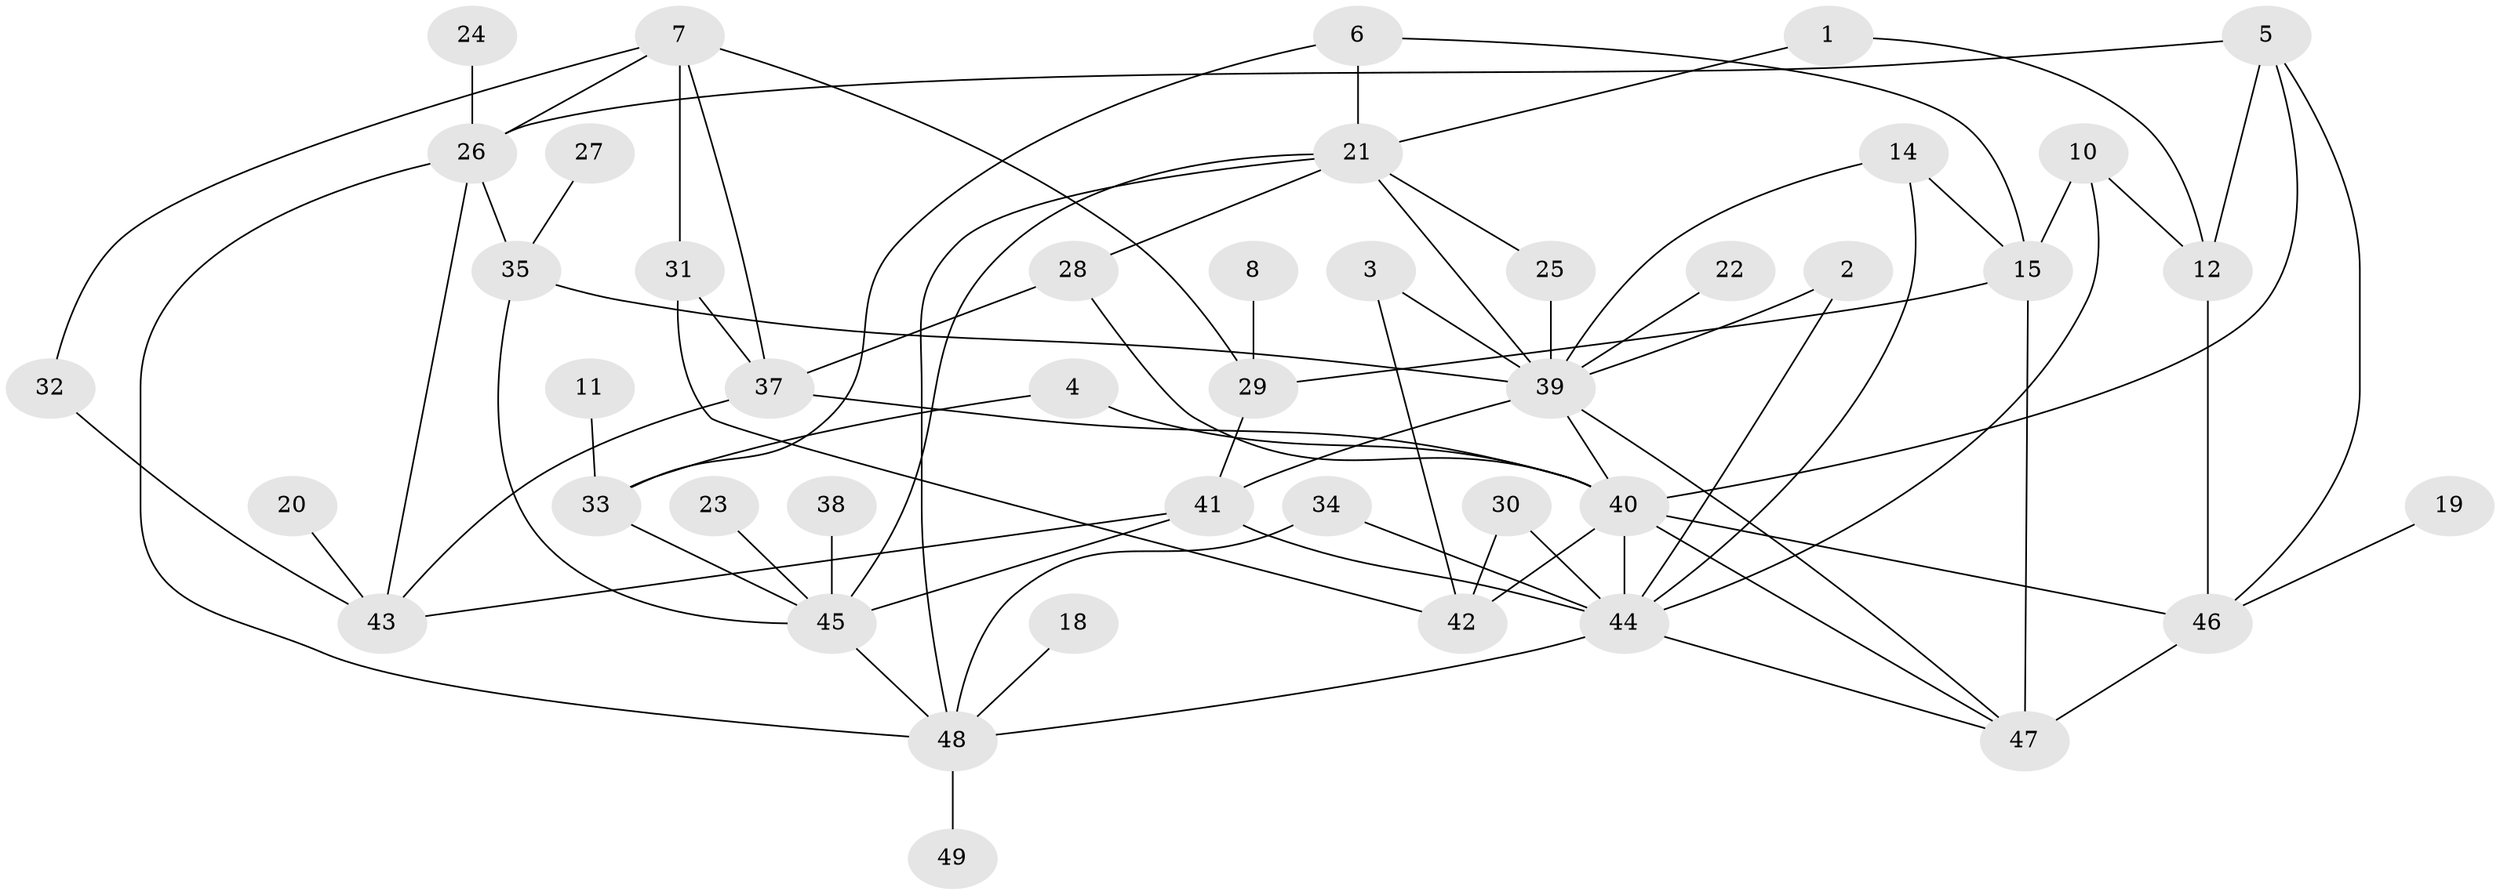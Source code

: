 // original degree distribution, {2: 0.32653061224489793, 5: 0.07142857142857142, 4: 0.12244897959183673, 3: 0.2755102040816326, 8: 0.01020408163265306, 1: 0.11224489795918367, 0: 0.05102040816326531, 6: 0.02040816326530612, 7: 0.01020408163265306}
// Generated by graph-tools (version 1.1) at 2025/49/03/09/25 03:49:03]
// undirected, 44 vertices, 78 edges
graph export_dot {
graph [start="1"]
  node [color=gray90,style=filled];
  1;
  2;
  3;
  4;
  5;
  6;
  7;
  8;
  10;
  11;
  12;
  14;
  15;
  18;
  19;
  20;
  21;
  22;
  23;
  24;
  25;
  26;
  27;
  28;
  29;
  30;
  31;
  32;
  33;
  34;
  35;
  37;
  38;
  39;
  40;
  41;
  42;
  43;
  44;
  45;
  46;
  47;
  48;
  49;
  1 -- 12 [weight=1.0];
  1 -- 21 [weight=1.0];
  2 -- 39 [weight=1.0];
  2 -- 44 [weight=1.0];
  3 -- 39 [weight=1.0];
  3 -- 42 [weight=1.0];
  4 -- 33 [weight=1.0];
  4 -- 40 [weight=1.0];
  5 -- 12 [weight=1.0];
  5 -- 26 [weight=1.0];
  5 -- 40 [weight=1.0];
  5 -- 46 [weight=1.0];
  6 -- 15 [weight=1.0];
  6 -- 21 [weight=1.0];
  6 -- 33 [weight=1.0];
  7 -- 26 [weight=1.0];
  7 -- 29 [weight=1.0];
  7 -- 31 [weight=1.0];
  7 -- 32 [weight=1.0];
  7 -- 37 [weight=1.0];
  8 -- 29 [weight=1.0];
  10 -- 12 [weight=1.0];
  10 -- 15 [weight=1.0];
  10 -- 44 [weight=1.0];
  11 -- 33 [weight=1.0];
  12 -- 46 [weight=1.0];
  14 -- 15 [weight=1.0];
  14 -- 39 [weight=1.0];
  14 -- 44 [weight=1.0];
  15 -- 29 [weight=1.0];
  15 -- 47 [weight=2.0];
  18 -- 48 [weight=1.0];
  19 -- 46 [weight=1.0];
  20 -- 43 [weight=1.0];
  21 -- 25 [weight=1.0];
  21 -- 28 [weight=1.0];
  21 -- 39 [weight=1.0];
  21 -- 45 [weight=1.0];
  21 -- 48 [weight=1.0];
  22 -- 39 [weight=1.0];
  23 -- 45 [weight=1.0];
  24 -- 26 [weight=1.0];
  25 -- 39 [weight=1.0];
  26 -- 35 [weight=1.0];
  26 -- 43 [weight=1.0];
  26 -- 48 [weight=1.0];
  27 -- 35 [weight=1.0];
  28 -- 37 [weight=1.0];
  28 -- 40 [weight=1.0];
  29 -- 41 [weight=1.0];
  30 -- 42 [weight=1.0];
  30 -- 44 [weight=1.0];
  31 -- 37 [weight=1.0];
  31 -- 42 [weight=1.0];
  32 -- 43 [weight=1.0];
  33 -- 45 [weight=1.0];
  34 -- 44 [weight=1.0];
  34 -- 48 [weight=1.0];
  35 -- 39 [weight=1.0];
  35 -- 45 [weight=1.0];
  37 -- 40 [weight=1.0];
  37 -- 43 [weight=1.0];
  38 -- 45 [weight=1.0];
  39 -- 40 [weight=1.0];
  39 -- 41 [weight=2.0];
  39 -- 47 [weight=1.0];
  40 -- 42 [weight=1.0];
  40 -- 44 [weight=1.0];
  40 -- 46 [weight=1.0];
  40 -- 47 [weight=1.0];
  41 -- 43 [weight=1.0];
  41 -- 44 [weight=1.0];
  41 -- 45 [weight=1.0];
  44 -- 47 [weight=1.0];
  44 -- 48 [weight=1.0];
  45 -- 48 [weight=1.0];
  46 -- 47 [weight=1.0];
  48 -- 49 [weight=1.0];
}
